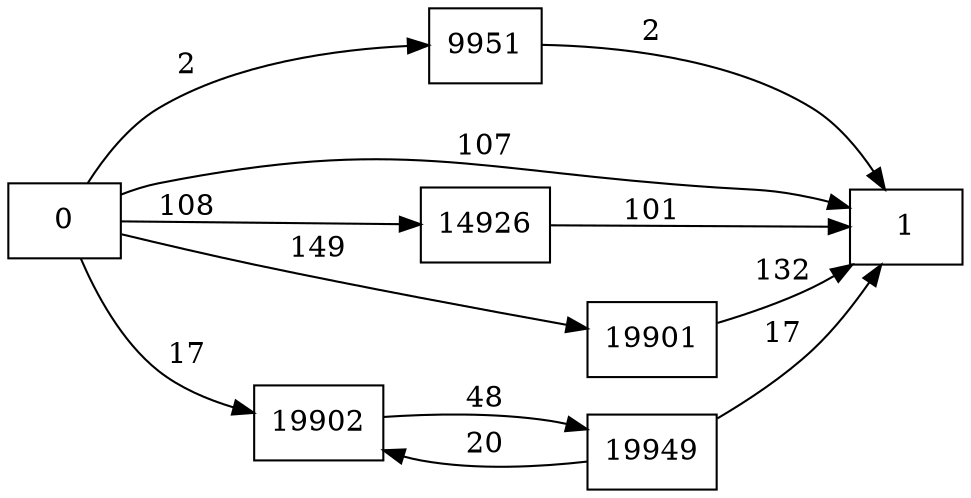 digraph {
	graph [rankdir=LR]
	node [shape=rectangle]
	9951 -> 1 [label=2]
	14926 -> 1 [label=101]
	19901 -> 1 [label=132]
	19902 -> 19949 [label=48]
	19949 -> 19902 [label=20]
	19949 -> 1 [label=17]
	0 -> 19902 [label=17]
	0 -> 1 [label=107]
	0 -> 9951 [label=2]
	0 -> 14926 [label=108]
	0 -> 19901 [label=149]
}
